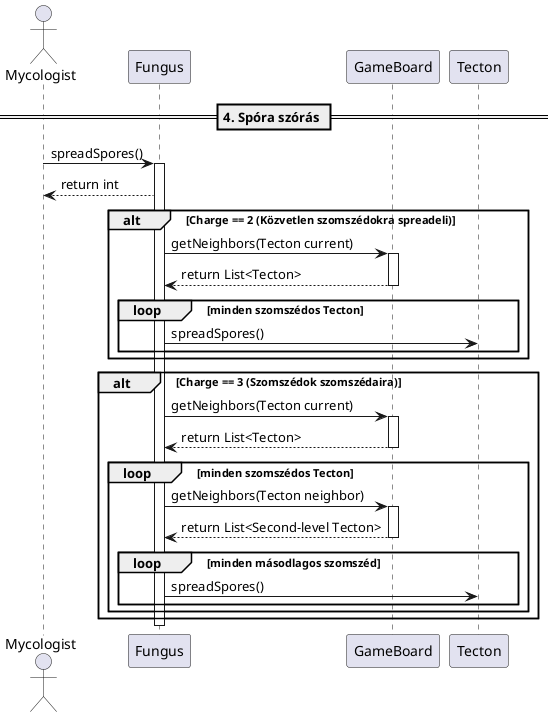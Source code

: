 @startuml

== 4. Spóra szórás ==
actor Mycologist
participant Fungus
participant GameBoard
participant Tecton

Mycologist -> Fungus: spreadSpores()
activate Fungus

' Fungus -> Fungus: checkCharge()
Fungus --> Mycologist: return int

alt Charge == 2 (Közvetlen szomszédokra spreadeli)
    Fungus -> GameBoard: getNeighbors(Tecton current)
    activate GameBoard
    GameBoard --> Fungus: return List<Tecton>
    deactivate GameBoard
    loop minden szomszédos Tecton
        Fungus -> Tecton: spreadSpores()
    end
end

alt Charge == 3 (Szomszédok szomszédaira)
    Fungus -> GameBoard: getNeighbors(Tecton current)
    activate GameBoard
    GameBoard --> Fungus: return List<Tecton>
    deactivate GameBoard
    loop minden szomszédos Tecton
        Fungus -> GameBoard: getNeighbors(Tecton neighbor)
        activate GameBoard
        GameBoard --> Fungus: return List<Second-level Tecton>
        deactivate GameBoard
        loop minden másodlagos szomszéd
            Fungus -> Tecton: spreadSpores()
        end
    end
end

' Decrease vagy increase 
'Fungus -> Fungus: handleCharge()

deactivate Fungus

@enduml